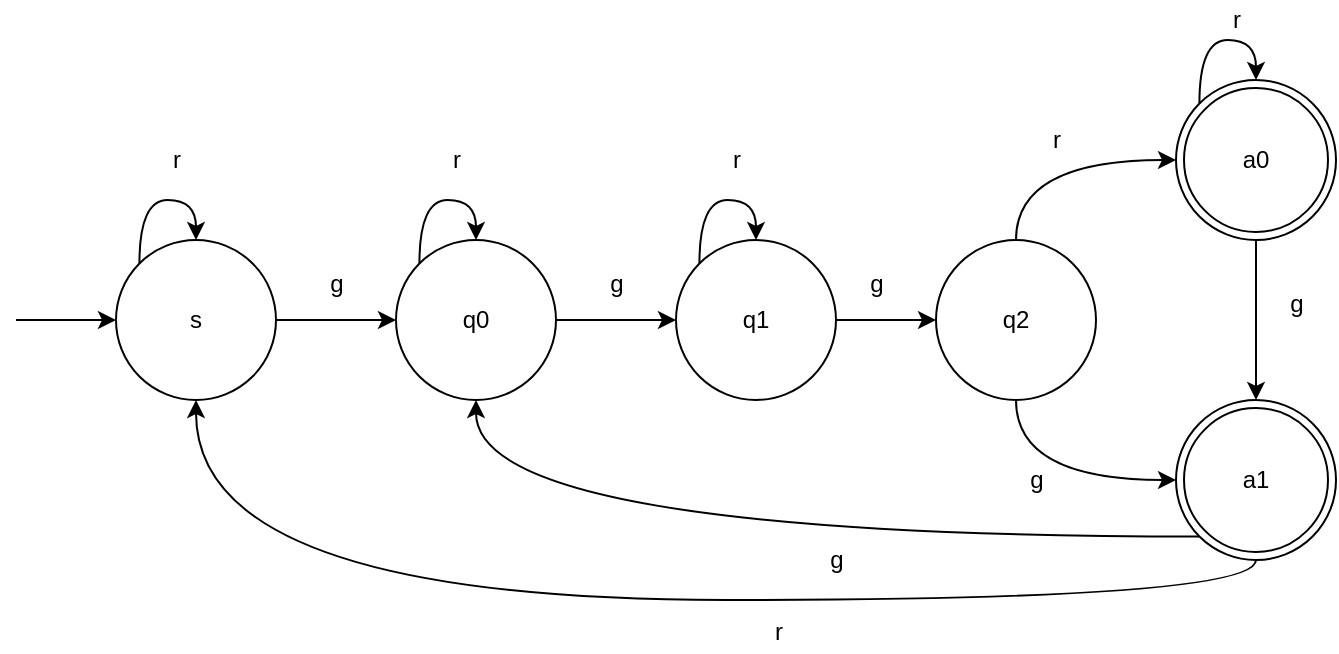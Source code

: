 <mxfile version="12.4.1" type="github" pages="1">
  <diagram id="Ckn_nqKBLO0nJsXTFpir" name="Page-1">
    <mxGraphModel dx="782" dy="402" grid="1" gridSize="10" guides="1" tooltips="1" connect="1" arrows="1" fold="1" page="1" pageScale="1" pageWidth="2339" pageHeight="3300" math="0" shadow="0">
      <root>
        <mxCell id="0"/>
        <mxCell id="1" parent="0"/>
        <mxCell id="fj4aO_ukDjUsO7CjquCE-17" value="" style="edgeStyle=orthogonalEdgeStyle;rounded=0;orthogonalLoop=1;jettySize=auto;html=1;" edge="1" parent="1" source="fj4aO_ukDjUsO7CjquCE-1" target="fj4aO_ukDjUsO7CjquCE-4">
          <mxGeometry relative="1" as="geometry"/>
        </mxCell>
        <mxCell id="fj4aO_ukDjUsO7CjquCE-1" value="s" style="ellipse;whiteSpace=wrap;html=1;aspect=fixed;" vertex="1" parent="1">
          <mxGeometry x="60" y="150" width="80" height="80" as="geometry"/>
        </mxCell>
        <mxCell id="fj4aO_ukDjUsO7CjquCE-42" value="" style="edgeStyle=orthogonalEdgeStyle;curved=1;rounded=0;orthogonalLoop=1;jettySize=auto;html=1;" edge="1" parent="1" source="fj4aO_ukDjUsO7CjquCE-2" target="fj4aO_ukDjUsO7CjquCE-3">
          <mxGeometry relative="1" as="geometry"/>
        </mxCell>
        <mxCell id="fj4aO_ukDjUsO7CjquCE-2" value="a0" style="ellipse;shape=doubleEllipse;whiteSpace=wrap;html=1;aspect=fixed;" vertex="1" parent="1">
          <mxGeometry x="590" y="70" width="80" height="80" as="geometry"/>
        </mxCell>
        <mxCell id="fj4aO_ukDjUsO7CjquCE-38" style="edgeStyle=orthogonalEdgeStyle;curved=1;rounded=0;orthogonalLoop=1;jettySize=auto;html=1;exitX=0;exitY=1;exitDx=0;exitDy=0;entryX=0.5;entryY=1;entryDx=0;entryDy=0;" edge="1" parent="1" source="fj4aO_ukDjUsO7CjquCE-3" target="fj4aO_ukDjUsO7CjquCE-4">
          <mxGeometry relative="1" as="geometry"/>
        </mxCell>
        <mxCell id="fj4aO_ukDjUsO7CjquCE-39" style="edgeStyle=orthogonalEdgeStyle;curved=1;rounded=0;orthogonalLoop=1;jettySize=auto;html=1;exitX=0.5;exitY=1;exitDx=0;exitDy=0;entryX=0.5;entryY=1;entryDx=0;entryDy=0;" edge="1" parent="1" source="fj4aO_ukDjUsO7CjquCE-3" target="fj4aO_ukDjUsO7CjquCE-1">
          <mxGeometry relative="1" as="geometry"/>
        </mxCell>
        <mxCell id="fj4aO_ukDjUsO7CjquCE-3" value="a1" style="ellipse;shape=doubleEllipse;whiteSpace=wrap;html=1;aspect=fixed;" vertex="1" parent="1">
          <mxGeometry x="590" y="230" width="80" height="80" as="geometry"/>
        </mxCell>
        <mxCell id="fj4aO_ukDjUsO7CjquCE-18" value="" style="edgeStyle=orthogonalEdgeStyle;rounded=0;orthogonalLoop=1;jettySize=auto;html=1;" edge="1" parent="1" source="fj4aO_ukDjUsO7CjquCE-4" target="fj4aO_ukDjUsO7CjquCE-5">
          <mxGeometry relative="1" as="geometry"/>
        </mxCell>
        <mxCell id="fj4aO_ukDjUsO7CjquCE-4" value="q0" style="ellipse;whiteSpace=wrap;html=1;aspect=fixed;" vertex="1" parent="1">
          <mxGeometry x="200" y="150" width="80" height="80" as="geometry"/>
        </mxCell>
        <mxCell id="fj4aO_ukDjUsO7CjquCE-19" value="" style="edgeStyle=orthogonalEdgeStyle;rounded=0;orthogonalLoop=1;jettySize=auto;html=1;" edge="1" parent="1" source="fj4aO_ukDjUsO7CjquCE-5" target="fj4aO_ukDjUsO7CjquCE-6">
          <mxGeometry relative="1" as="geometry"/>
        </mxCell>
        <mxCell id="fj4aO_ukDjUsO7CjquCE-5" value="q1" style="ellipse;whiteSpace=wrap;html=1;aspect=fixed;" vertex="1" parent="1">
          <mxGeometry x="340" y="150" width="80" height="80" as="geometry"/>
        </mxCell>
        <mxCell id="fj4aO_ukDjUsO7CjquCE-31" style="edgeStyle=orthogonalEdgeStyle;rounded=0;orthogonalLoop=1;jettySize=auto;html=1;exitX=0.5;exitY=0;exitDx=0;exitDy=0;curved=1;" edge="1" parent="1" source="fj4aO_ukDjUsO7CjquCE-6" target="fj4aO_ukDjUsO7CjquCE-2">
          <mxGeometry relative="1" as="geometry"/>
        </mxCell>
        <mxCell id="fj4aO_ukDjUsO7CjquCE-34" style="edgeStyle=orthogonalEdgeStyle;curved=1;rounded=0;orthogonalLoop=1;jettySize=auto;html=1;exitX=0.5;exitY=1;exitDx=0;exitDy=0;" edge="1" parent="1" source="fj4aO_ukDjUsO7CjquCE-6" target="fj4aO_ukDjUsO7CjquCE-3">
          <mxGeometry relative="1" as="geometry"/>
        </mxCell>
        <mxCell id="fj4aO_ukDjUsO7CjquCE-6" value="q2" style="ellipse;whiteSpace=wrap;html=1;aspect=fixed;" vertex="1" parent="1">
          <mxGeometry x="470" y="150" width="80" height="80" as="geometry"/>
        </mxCell>
        <mxCell id="fj4aO_ukDjUsO7CjquCE-16" value="" style="endArrow=classic;html=1;" edge="1" parent="1">
          <mxGeometry width="50" height="50" relative="1" as="geometry">
            <mxPoint x="10" y="190" as="sourcePoint"/>
            <mxPoint x="60" y="190" as="targetPoint"/>
          </mxGeometry>
        </mxCell>
        <mxCell id="fj4aO_ukDjUsO7CjquCE-20" value="r" style="text;html=1;align=center;verticalAlign=middle;resizable=0;points=[];;autosize=1;" vertex="1" parent="1">
          <mxGeometry x="80" y="100" width="20" height="20" as="geometry"/>
        </mxCell>
        <mxCell id="fj4aO_ukDjUsO7CjquCE-23" value="r" style="text;html=1;align=center;verticalAlign=middle;resizable=0;points=[];;autosize=1;" vertex="1" parent="1">
          <mxGeometry x="220" y="100" width="20" height="20" as="geometry"/>
        </mxCell>
        <mxCell id="fj4aO_ukDjUsO7CjquCE-24" value="r" style="text;html=1;align=center;verticalAlign=middle;resizable=0;points=[];;autosize=1;" vertex="1" parent="1">
          <mxGeometry x="360" y="100" width="20" height="20" as="geometry"/>
        </mxCell>
        <mxCell id="fj4aO_ukDjUsO7CjquCE-25" value="g" style="text;html=1;align=center;verticalAlign=middle;resizable=0;points=[];;autosize=1;" vertex="1" parent="1">
          <mxGeometry x="160" y="162" width="20" height="20" as="geometry"/>
        </mxCell>
        <mxCell id="fj4aO_ukDjUsO7CjquCE-26" value="g" style="text;html=1;align=center;verticalAlign=middle;resizable=0;points=[];;autosize=1;" vertex="1" parent="1">
          <mxGeometry x="300" y="162" width="20" height="20" as="geometry"/>
        </mxCell>
        <mxCell id="fj4aO_ukDjUsO7CjquCE-27" value="g" style="text;html=1;align=center;verticalAlign=middle;resizable=0;points=[];;autosize=1;" vertex="1" parent="1">
          <mxGeometry x="430" y="162" width="20" height="20" as="geometry"/>
        </mxCell>
        <mxCell id="fj4aO_ukDjUsO7CjquCE-35" style="edgeStyle=orthogonalEdgeStyle;curved=1;rounded=0;orthogonalLoop=1;jettySize=auto;html=1;exitX=0;exitY=0;exitDx=0;exitDy=0;entryX=0.5;entryY=0;entryDx=0;entryDy=0;" edge="1" parent="1" source="fj4aO_ukDjUsO7CjquCE-1" target="fj4aO_ukDjUsO7CjquCE-1">
          <mxGeometry relative="1" as="geometry">
            <Array as="points">
              <mxPoint x="72" y="130"/>
              <mxPoint x="100" y="130"/>
            </Array>
          </mxGeometry>
        </mxCell>
        <mxCell id="fj4aO_ukDjUsO7CjquCE-36" style="edgeStyle=orthogonalEdgeStyle;curved=1;rounded=0;orthogonalLoop=1;jettySize=auto;html=1;exitX=0;exitY=0;exitDx=0;exitDy=0;entryX=0.5;entryY=0;entryDx=0;entryDy=0;" edge="1" parent="1" source="fj4aO_ukDjUsO7CjquCE-4" target="fj4aO_ukDjUsO7CjquCE-4">
          <mxGeometry relative="1" as="geometry">
            <Array as="points">
              <mxPoint x="212" y="130"/>
              <mxPoint x="240" y="130"/>
            </Array>
          </mxGeometry>
        </mxCell>
        <mxCell id="fj4aO_ukDjUsO7CjquCE-37" style="edgeStyle=orthogonalEdgeStyle;curved=1;rounded=0;orthogonalLoop=1;jettySize=auto;html=1;exitX=0;exitY=0;exitDx=0;exitDy=0;entryX=0.5;entryY=0;entryDx=0;entryDy=0;" edge="1" parent="1" source="fj4aO_ukDjUsO7CjquCE-5" target="fj4aO_ukDjUsO7CjquCE-5">
          <mxGeometry relative="1" as="geometry">
            <Array as="points">
              <mxPoint x="352" y="130"/>
              <mxPoint x="380" y="130"/>
            </Array>
          </mxGeometry>
        </mxCell>
        <mxCell id="fj4aO_ukDjUsO7CjquCE-43" style="edgeStyle=orthogonalEdgeStyle;curved=1;rounded=0;orthogonalLoop=1;jettySize=auto;html=1;exitX=0;exitY=0;exitDx=0;exitDy=0;entryX=0.5;entryY=0;entryDx=0;entryDy=0;" edge="1" parent="1" source="fj4aO_ukDjUsO7CjquCE-2" target="fj4aO_ukDjUsO7CjquCE-2">
          <mxGeometry relative="1" as="geometry">
            <Array as="points">
              <mxPoint x="602" y="50"/>
              <mxPoint x="630" y="50"/>
            </Array>
          </mxGeometry>
        </mxCell>
        <mxCell id="fj4aO_ukDjUsO7CjquCE-44" value="g" style="text;html=1;align=center;verticalAlign=middle;resizable=0;points=[];;autosize=1;" vertex="1" parent="1">
          <mxGeometry x="510" y="260" width="20" height="20" as="geometry"/>
        </mxCell>
        <mxCell id="fj4aO_ukDjUsO7CjquCE-45" value="g" style="text;html=1;align=center;verticalAlign=middle;resizable=0;points=[];;autosize=1;" vertex="1" parent="1">
          <mxGeometry x="410" y="300" width="20" height="20" as="geometry"/>
        </mxCell>
        <mxCell id="fj4aO_ukDjUsO7CjquCE-49" value="r" style="text;html=1;align=center;verticalAlign=middle;resizable=0;points=[];;autosize=1;" vertex="1" parent="1">
          <mxGeometry x="381" y="336" width="20" height="20" as="geometry"/>
        </mxCell>
        <mxCell id="fj4aO_ukDjUsO7CjquCE-50" value="r" style="text;html=1;align=center;verticalAlign=middle;resizable=0;points=[];;autosize=1;" vertex="1" parent="1">
          <mxGeometry x="520" y="90" width="20" height="20" as="geometry"/>
        </mxCell>
        <mxCell id="fj4aO_ukDjUsO7CjquCE-51" value="g" style="text;html=1;align=center;verticalAlign=middle;resizable=0;points=[];;autosize=1;" vertex="1" parent="1">
          <mxGeometry x="640" y="172" width="20" height="20" as="geometry"/>
        </mxCell>
        <mxCell id="fj4aO_ukDjUsO7CjquCE-52" value="r" style="text;html=1;align=center;verticalAlign=middle;resizable=0;points=[];;autosize=1;" vertex="1" parent="1">
          <mxGeometry x="610" y="30" width="20" height="20" as="geometry"/>
        </mxCell>
      </root>
    </mxGraphModel>
  </diagram>
</mxfile>
